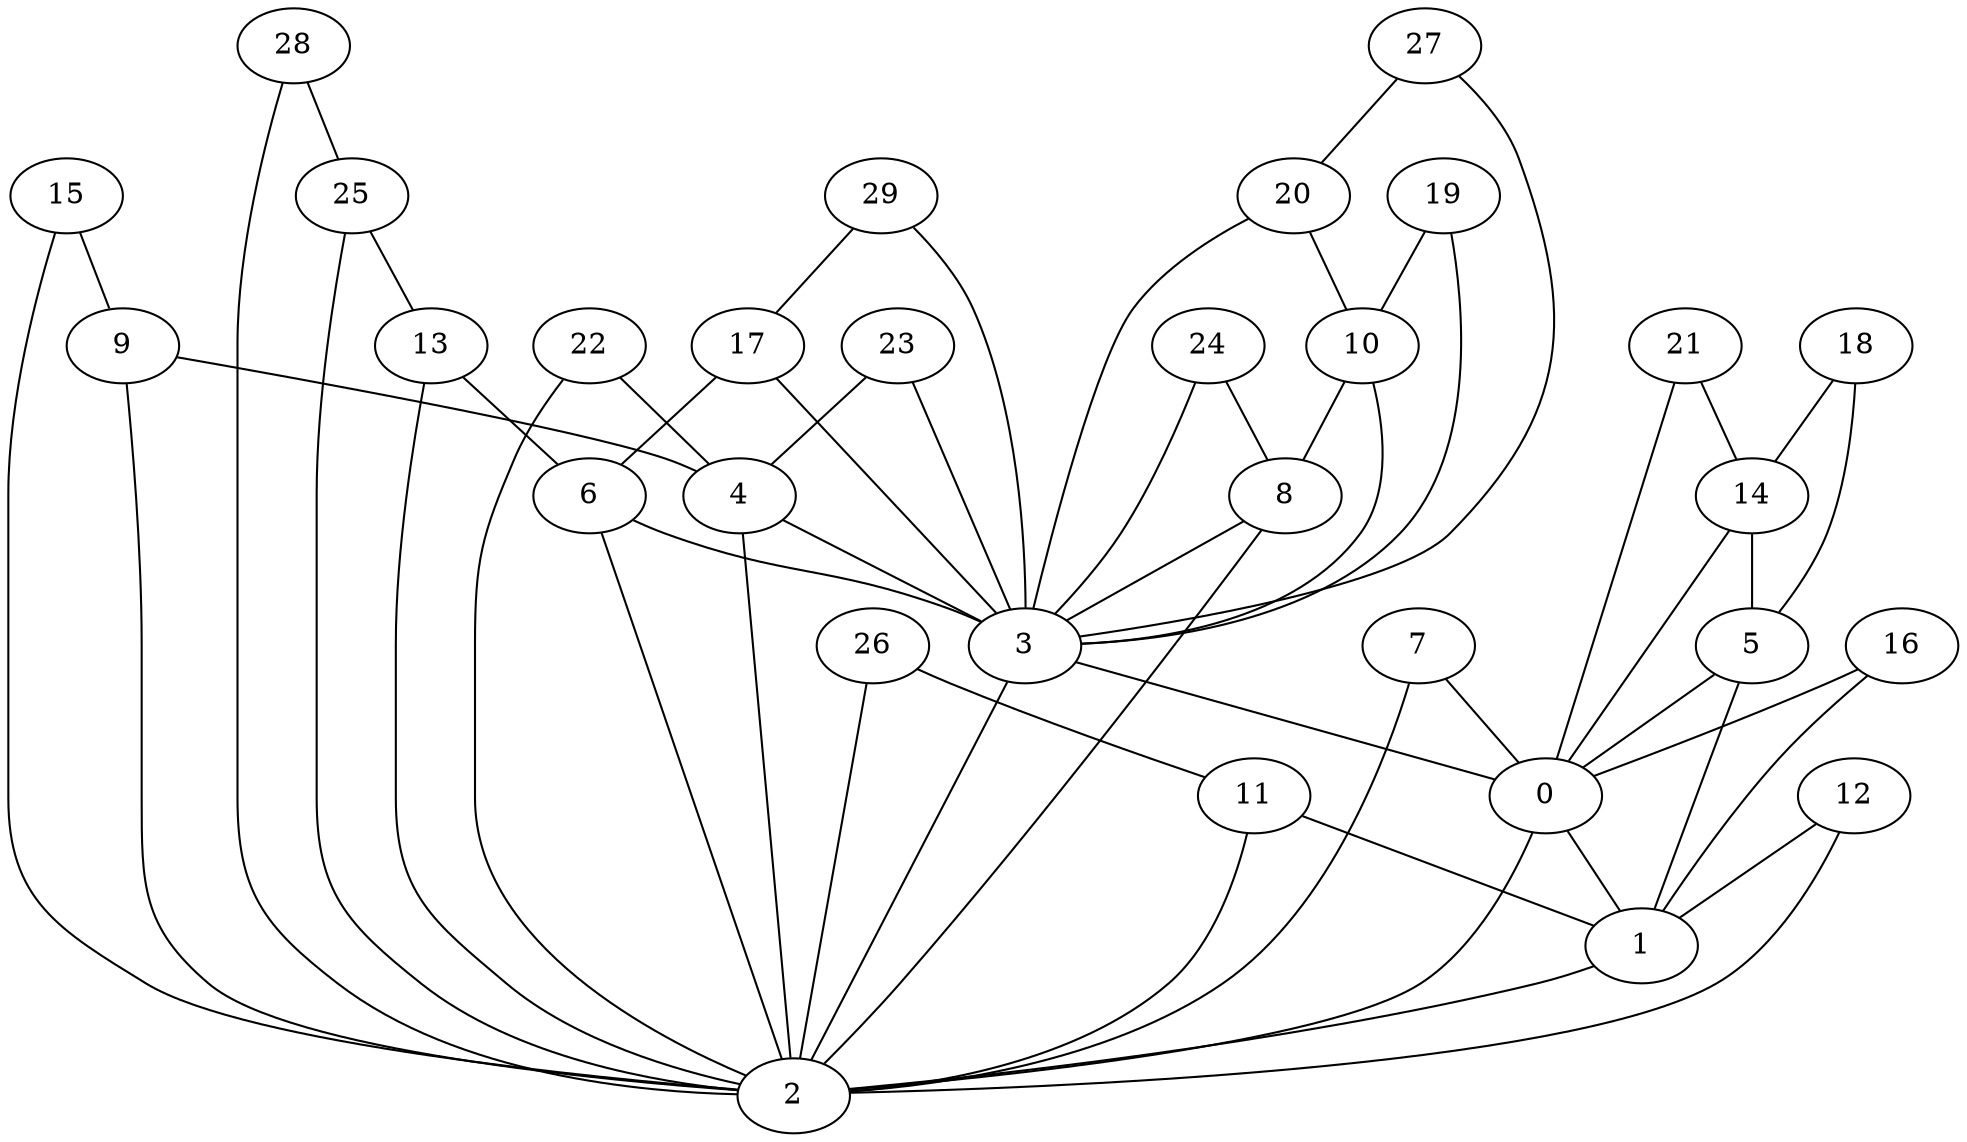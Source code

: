 graph G {
  "0";
  "1";
  "2";
  "3";
  "4";
  "5";
  "6";
  "7";
  "8";
  "9";
  "10";
  "11";
  "12";
  "13";
  "14";
  "15";
  "16";
  "17";
  "18";
  "19";
  "20";
  "21";
  "22";
  "23";
  "24";
  "25";
  "26";
  "27";
  "28";
  "29";
    "4" -- "3";
    "9" -- "4";
    "10" -- "3";
    "0" -- "2";
    "19" -- "3";
    "5" -- "0";
    "14" -- "0";
    "11" -- "2";
    "8" -- "2";
    "24" -- "8";
    "12" -- "1";
    "26" -- "11";
    "26" -- "2";
    "28" -- "25";
    "17" -- "6";
    "6" -- "3";
    "18" -- "14";
    "21" -- "14";
    "18" -- "5";
    "0" -- "1";
    "7" -- "0";
    "4" -- "2";
    "1" -- "2";
    "23" -- "4";
    "24" -- "3";
    "7" -- "2";
    "5" -- "1";
    "11" -- "1";
    "16" -- "0";
    "27" -- "3";
    "29" -- "17";
    "13" -- "2";
    "20" -- "10";
    "13" -- "6";
    "22" -- "2";
    "28" -- "2";
    "25" -- "2";
    "25" -- "13";
    "8" -- "3";
    "17" -- "3";
    "14" -- "5";
    "23" -- "3";
    "22" -- "4";
    "3" -- "0";
    "10" -- "8";
    "20" -- "3";
    "27" -- "20";
    "15" -- "9";
    "3" -- "2";
    "9" -- "2";
    "29" -- "3";
    "6" -- "2";
    "12" -- "2";
    "19" -- "10";
    "16" -- "1";
    "21" -- "0";
    "15" -- "2";
}
